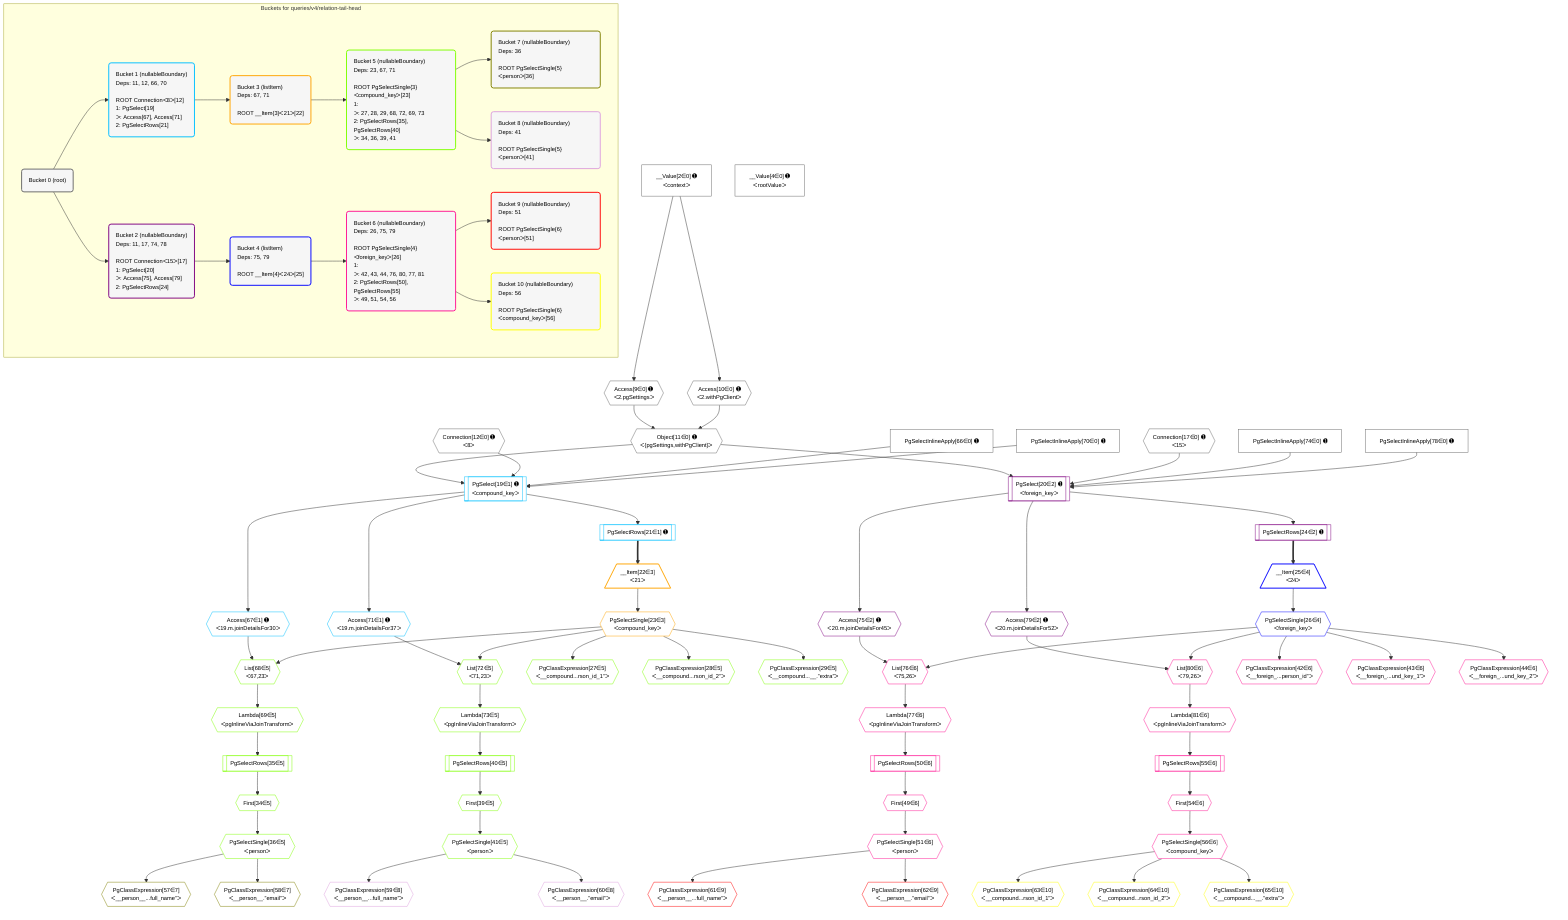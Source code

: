 %%{init: {'themeVariables': { 'fontSize': '12px'}}}%%
graph TD
    classDef path fill:#eee,stroke:#000,color:#000
    classDef plan fill:#fff,stroke-width:1px,color:#000
    classDef itemplan fill:#fff,stroke-width:2px,color:#000
    classDef unbatchedplan fill:#dff,stroke-width:1px,color:#000
    classDef sideeffectplan fill:#fcc,stroke-width:2px,color:#000
    classDef bucket fill:#f6f6f6,color:#000,stroke-width:2px,text-align:left

    subgraph "Buckets for queries/v4/relation-tail-head"
    Bucket0("Bucket 0 (root)"):::bucket
    Bucket1("Bucket 1 (nullableBoundary)<br />Deps: 11, 12, 66, 70<br /><br />ROOT Connectionᐸ8ᐳ[12]<br />1: PgSelect[19]<br />ᐳ: Access[67], Access[71]<br />2: PgSelectRows[21]"):::bucket
    Bucket2("Bucket 2 (nullableBoundary)<br />Deps: 11, 17, 74, 78<br /><br />ROOT Connectionᐸ15ᐳ[17]<br />1: PgSelect[20]<br />ᐳ: Access[75], Access[79]<br />2: PgSelectRows[24]"):::bucket
    Bucket3("Bucket 3 (listItem)<br />Deps: 67, 71<br /><br />ROOT __Item{3}ᐸ21ᐳ[22]"):::bucket
    Bucket4("Bucket 4 (listItem)<br />Deps: 75, 79<br /><br />ROOT __Item{4}ᐸ24ᐳ[25]"):::bucket
    Bucket5("Bucket 5 (nullableBoundary)<br />Deps: 23, 67, 71<br /><br />ROOT PgSelectSingle{3}ᐸcompound_keyᐳ[23]<br />1: <br />ᐳ: 27, 28, 29, 68, 72, 69, 73<br />2: PgSelectRows[35], PgSelectRows[40]<br />ᐳ: 34, 36, 39, 41"):::bucket
    Bucket6("Bucket 6 (nullableBoundary)<br />Deps: 26, 75, 79<br /><br />ROOT PgSelectSingle{4}ᐸforeign_keyᐳ[26]<br />1: <br />ᐳ: 42, 43, 44, 76, 80, 77, 81<br />2: PgSelectRows[50], PgSelectRows[55]<br />ᐳ: 49, 51, 54, 56"):::bucket
    Bucket7("Bucket 7 (nullableBoundary)<br />Deps: 36<br /><br />ROOT PgSelectSingle{5}ᐸpersonᐳ[36]"):::bucket
    Bucket8("Bucket 8 (nullableBoundary)<br />Deps: 41<br /><br />ROOT PgSelectSingle{5}ᐸpersonᐳ[41]"):::bucket
    Bucket9("Bucket 9 (nullableBoundary)<br />Deps: 51<br /><br />ROOT PgSelectSingle{6}ᐸpersonᐳ[51]"):::bucket
    Bucket10("Bucket 10 (nullableBoundary)<br />Deps: 56<br /><br />ROOT PgSelectSingle{6}ᐸcompound_keyᐳ[56]"):::bucket
    end
    Bucket0 --> Bucket1 & Bucket2
    Bucket1 --> Bucket3
    Bucket2 --> Bucket4
    Bucket3 --> Bucket5
    Bucket4 --> Bucket6
    Bucket5 --> Bucket7 & Bucket8
    Bucket6 --> Bucket9 & Bucket10

    %% plan dependencies
    Object11{{"Object[11∈0] ➊<br />ᐸ{pgSettings,withPgClient}ᐳ"}}:::plan
    Access9{{"Access[9∈0] ➊<br />ᐸ2.pgSettingsᐳ"}}:::plan
    Access10{{"Access[10∈0] ➊<br />ᐸ2.withPgClientᐳ"}}:::plan
    Access9 & Access10 --> Object11
    __Value2["__Value[2∈0] ➊<br />ᐸcontextᐳ"]:::plan
    __Value2 --> Access9
    __Value2 --> Access10
    __Value4["__Value[4∈0] ➊<br />ᐸrootValueᐳ"]:::plan
    Connection12{{"Connection[12∈0] ➊<br />ᐸ8ᐳ"}}:::plan
    Connection17{{"Connection[17∈0] ➊<br />ᐸ15ᐳ"}}:::plan
    PgSelectInlineApply66["PgSelectInlineApply[66∈0] ➊"]:::plan
    PgSelectInlineApply70["PgSelectInlineApply[70∈0] ➊"]:::plan
    PgSelectInlineApply74["PgSelectInlineApply[74∈0] ➊"]:::plan
    PgSelectInlineApply78["PgSelectInlineApply[78∈0] ➊"]:::plan
    PgSelect19[["PgSelect[19∈1] ➊<br />ᐸcompound_keyᐳ"]]:::plan
    Object11 & Connection12 & PgSelectInlineApply66 & PgSelectInlineApply70 --> PgSelect19
    PgSelectRows21[["PgSelectRows[21∈1] ➊"]]:::plan
    PgSelect19 --> PgSelectRows21
    Access67{{"Access[67∈1] ➊<br />ᐸ19.m.joinDetailsFor30ᐳ"}}:::plan
    PgSelect19 --> Access67
    Access71{{"Access[71∈1] ➊<br />ᐸ19.m.joinDetailsFor37ᐳ"}}:::plan
    PgSelect19 --> Access71
    __Item22[/"__Item[22∈3]<br />ᐸ21ᐳ"\]:::itemplan
    PgSelectRows21 ==> __Item22
    PgSelectSingle23{{"PgSelectSingle[23∈3]<br />ᐸcompound_keyᐳ"}}:::plan
    __Item22 --> PgSelectSingle23
    List68{{"List[68∈5]<br />ᐸ67,23ᐳ"}}:::plan
    Access67 & PgSelectSingle23 --> List68
    List72{{"List[72∈5]<br />ᐸ71,23ᐳ"}}:::plan
    Access71 & PgSelectSingle23 --> List72
    PgClassExpression27{{"PgClassExpression[27∈5]<br />ᐸ__compound...rson_id_1”ᐳ"}}:::plan
    PgSelectSingle23 --> PgClassExpression27
    PgClassExpression28{{"PgClassExpression[28∈5]<br />ᐸ__compound...rson_id_2”ᐳ"}}:::plan
    PgSelectSingle23 --> PgClassExpression28
    PgClassExpression29{{"PgClassExpression[29∈5]<br />ᐸ__compound...__.”extra”ᐳ"}}:::plan
    PgSelectSingle23 --> PgClassExpression29
    First34{{"First[34∈5]"}}:::plan
    PgSelectRows35[["PgSelectRows[35∈5]"]]:::plan
    PgSelectRows35 --> First34
    Lambda69{{"Lambda[69∈5]<br />ᐸpgInlineViaJoinTransformᐳ"}}:::plan
    Lambda69 --> PgSelectRows35
    PgSelectSingle36{{"PgSelectSingle[36∈5]<br />ᐸpersonᐳ"}}:::plan
    First34 --> PgSelectSingle36
    First39{{"First[39∈5]"}}:::plan
    PgSelectRows40[["PgSelectRows[40∈5]"]]:::plan
    PgSelectRows40 --> First39
    Lambda73{{"Lambda[73∈5]<br />ᐸpgInlineViaJoinTransformᐳ"}}:::plan
    Lambda73 --> PgSelectRows40
    PgSelectSingle41{{"PgSelectSingle[41∈5]<br />ᐸpersonᐳ"}}:::plan
    First39 --> PgSelectSingle41
    List68 --> Lambda69
    List72 --> Lambda73
    PgClassExpression57{{"PgClassExpression[57∈7]<br />ᐸ__person__...full_name”ᐳ"}}:::plan
    PgSelectSingle36 --> PgClassExpression57
    PgClassExpression58{{"PgClassExpression[58∈7]<br />ᐸ__person__.”email”ᐳ"}}:::plan
    PgSelectSingle36 --> PgClassExpression58
    PgClassExpression59{{"PgClassExpression[59∈8]<br />ᐸ__person__...full_name”ᐳ"}}:::plan
    PgSelectSingle41 --> PgClassExpression59
    PgClassExpression60{{"PgClassExpression[60∈8]<br />ᐸ__person__.”email”ᐳ"}}:::plan
    PgSelectSingle41 --> PgClassExpression60
    PgSelect20[["PgSelect[20∈2] ➊<br />ᐸforeign_keyᐳ"]]:::plan
    Object11 & Connection17 & PgSelectInlineApply74 & PgSelectInlineApply78 --> PgSelect20
    PgSelectRows24[["PgSelectRows[24∈2] ➊"]]:::plan
    PgSelect20 --> PgSelectRows24
    Access75{{"Access[75∈2] ➊<br />ᐸ20.m.joinDetailsFor45ᐳ"}}:::plan
    PgSelect20 --> Access75
    Access79{{"Access[79∈2] ➊<br />ᐸ20.m.joinDetailsFor52ᐳ"}}:::plan
    PgSelect20 --> Access79
    __Item25[/"__Item[25∈4]<br />ᐸ24ᐳ"\]:::itemplan
    PgSelectRows24 ==> __Item25
    PgSelectSingle26{{"PgSelectSingle[26∈4]<br />ᐸforeign_keyᐳ"}}:::plan
    __Item25 --> PgSelectSingle26
    List76{{"List[76∈6]<br />ᐸ75,26ᐳ"}}:::plan
    Access75 & PgSelectSingle26 --> List76
    List80{{"List[80∈6]<br />ᐸ79,26ᐳ"}}:::plan
    Access79 & PgSelectSingle26 --> List80
    PgClassExpression42{{"PgClassExpression[42∈6]<br />ᐸ__foreign_...person_id”ᐳ"}}:::plan
    PgSelectSingle26 --> PgClassExpression42
    PgClassExpression43{{"PgClassExpression[43∈6]<br />ᐸ__foreign_...und_key_1”ᐳ"}}:::plan
    PgSelectSingle26 --> PgClassExpression43
    PgClassExpression44{{"PgClassExpression[44∈6]<br />ᐸ__foreign_...und_key_2”ᐳ"}}:::plan
    PgSelectSingle26 --> PgClassExpression44
    First49{{"First[49∈6]"}}:::plan
    PgSelectRows50[["PgSelectRows[50∈6]"]]:::plan
    PgSelectRows50 --> First49
    Lambda77{{"Lambda[77∈6]<br />ᐸpgInlineViaJoinTransformᐳ"}}:::plan
    Lambda77 --> PgSelectRows50
    PgSelectSingle51{{"PgSelectSingle[51∈6]<br />ᐸpersonᐳ"}}:::plan
    First49 --> PgSelectSingle51
    First54{{"First[54∈6]"}}:::plan
    PgSelectRows55[["PgSelectRows[55∈6]"]]:::plan
    PgSelectRows55 --> First54
    Lambda81{{"Lambda[81∈6]<br />ᐸpgInlineViaJoinTransformᐳ"}}:::plan
    Lambda81 --> PgSelectRows55
    PgSelectSingle56{{"PgSelectSingle[56∈6]<br />ᐸcompound_keyᐳ"}}:::plan
    First54 --> PgSelectSingle56
    List76 --> Lambda77
    List80 --> Lambda81
    PgClassExpression61{{"PgClassExpression[61∈9]<br />ᐸ__person__...full_name”ᐳ"}}:::plan
    PgSelectSingle51 --> PgClassExpression61
    PgClassExpression62{{"PgClassExpression[62∈9]<br />ᐸ__person__.”email”ᐳ"}}:::plan
    PgSelectSingle51 --> PgClassExpression62
    PgClassExpression63{{"PgClassExpression[63∈10]<br />ᐸ__compound...rson_id_1”ᐳ"}}:::plan
    PgSelectSingle56 --> PgClassExpression63
    PgClassExpression64{{"PgClassExpression[64∈10]<br />ᐸ__compound...rson_id_2”ᐳ"}}:::plan
    PgSelectSingle56 --> PgClassExpression64
    PgClassExpression65{{"PgClassExpression[65∈10]<br />ᐸ__compound...__.”extra”ᐳ"}}:::plan
    PgSelectSingle56 --> PgClassExpression65

    %% define steps
    classDef bucket0 stroke:#696969
    class Bucket0,__Value2,__Value4,Access9,Access10,Object11,Connection12,Connection17,PgSelectInlineApply66,PgSelectInlineApply70,PgSelectInlineApply74,PgSelectInlineApply78 bucket0
    classDef bucket1 stroke:#00bfff
    class Bucket1,PgSelect19,PgSelectRows21,Access67,Access71 bucket1
    classDef bucket2 stroke:#7f007f
    class Bucket2,PgSelect20,PgSelectRows24,Access75,Access79 bucket2
    classDef bucket3 stroke:#ffa500
    class Bucket3,__Item22,PgSelectSingle23 bucket3
    classDef bucket4 stroke:#0000ff
    class Bucket4,__Item25,PgSelectSingle26 bucket4
    classDef bucket5 stroke:#7fff00
    class Bucket5,PgClassExpression27,PgClassExpression28,PgClassExpression29,First34,PgSelectRows35,PgSelectSingle36,First39,PgSelectRows40,PgSelectSingle41,List68,Lambda69,List72,Lambda73 bucket5
    classDef bucket6 stroke:#ff1493
    class Bucket6,PgClassExpression42,PgClassExpression43,PgClassExpression44,First49,PgSelectRows50,PgSelectSingle51,First54,PgSelectRows55,PgSelectSingle56,List76,Lambda77,List80,Lambda81 bucket6
    classDef bucket7 stroke:#808000
    class Bucket7,PgClassExpression57,PgClassExpression58 bucket7
    classDef bucket8 stroke:#dda0dd
    class Bucket8,PgClassExpression59,PgClassExpression60 bucket8
    classDef bucket9 stroke:#ff0000
    class Bucket9,PgClassExpression61,PgClassExpression62 bucket9
    classDef bucket10 stroke:#ffff00
    class Bucket10,PgClassExpression63,PgClassExpression64,PgClassExpression65 bucket10